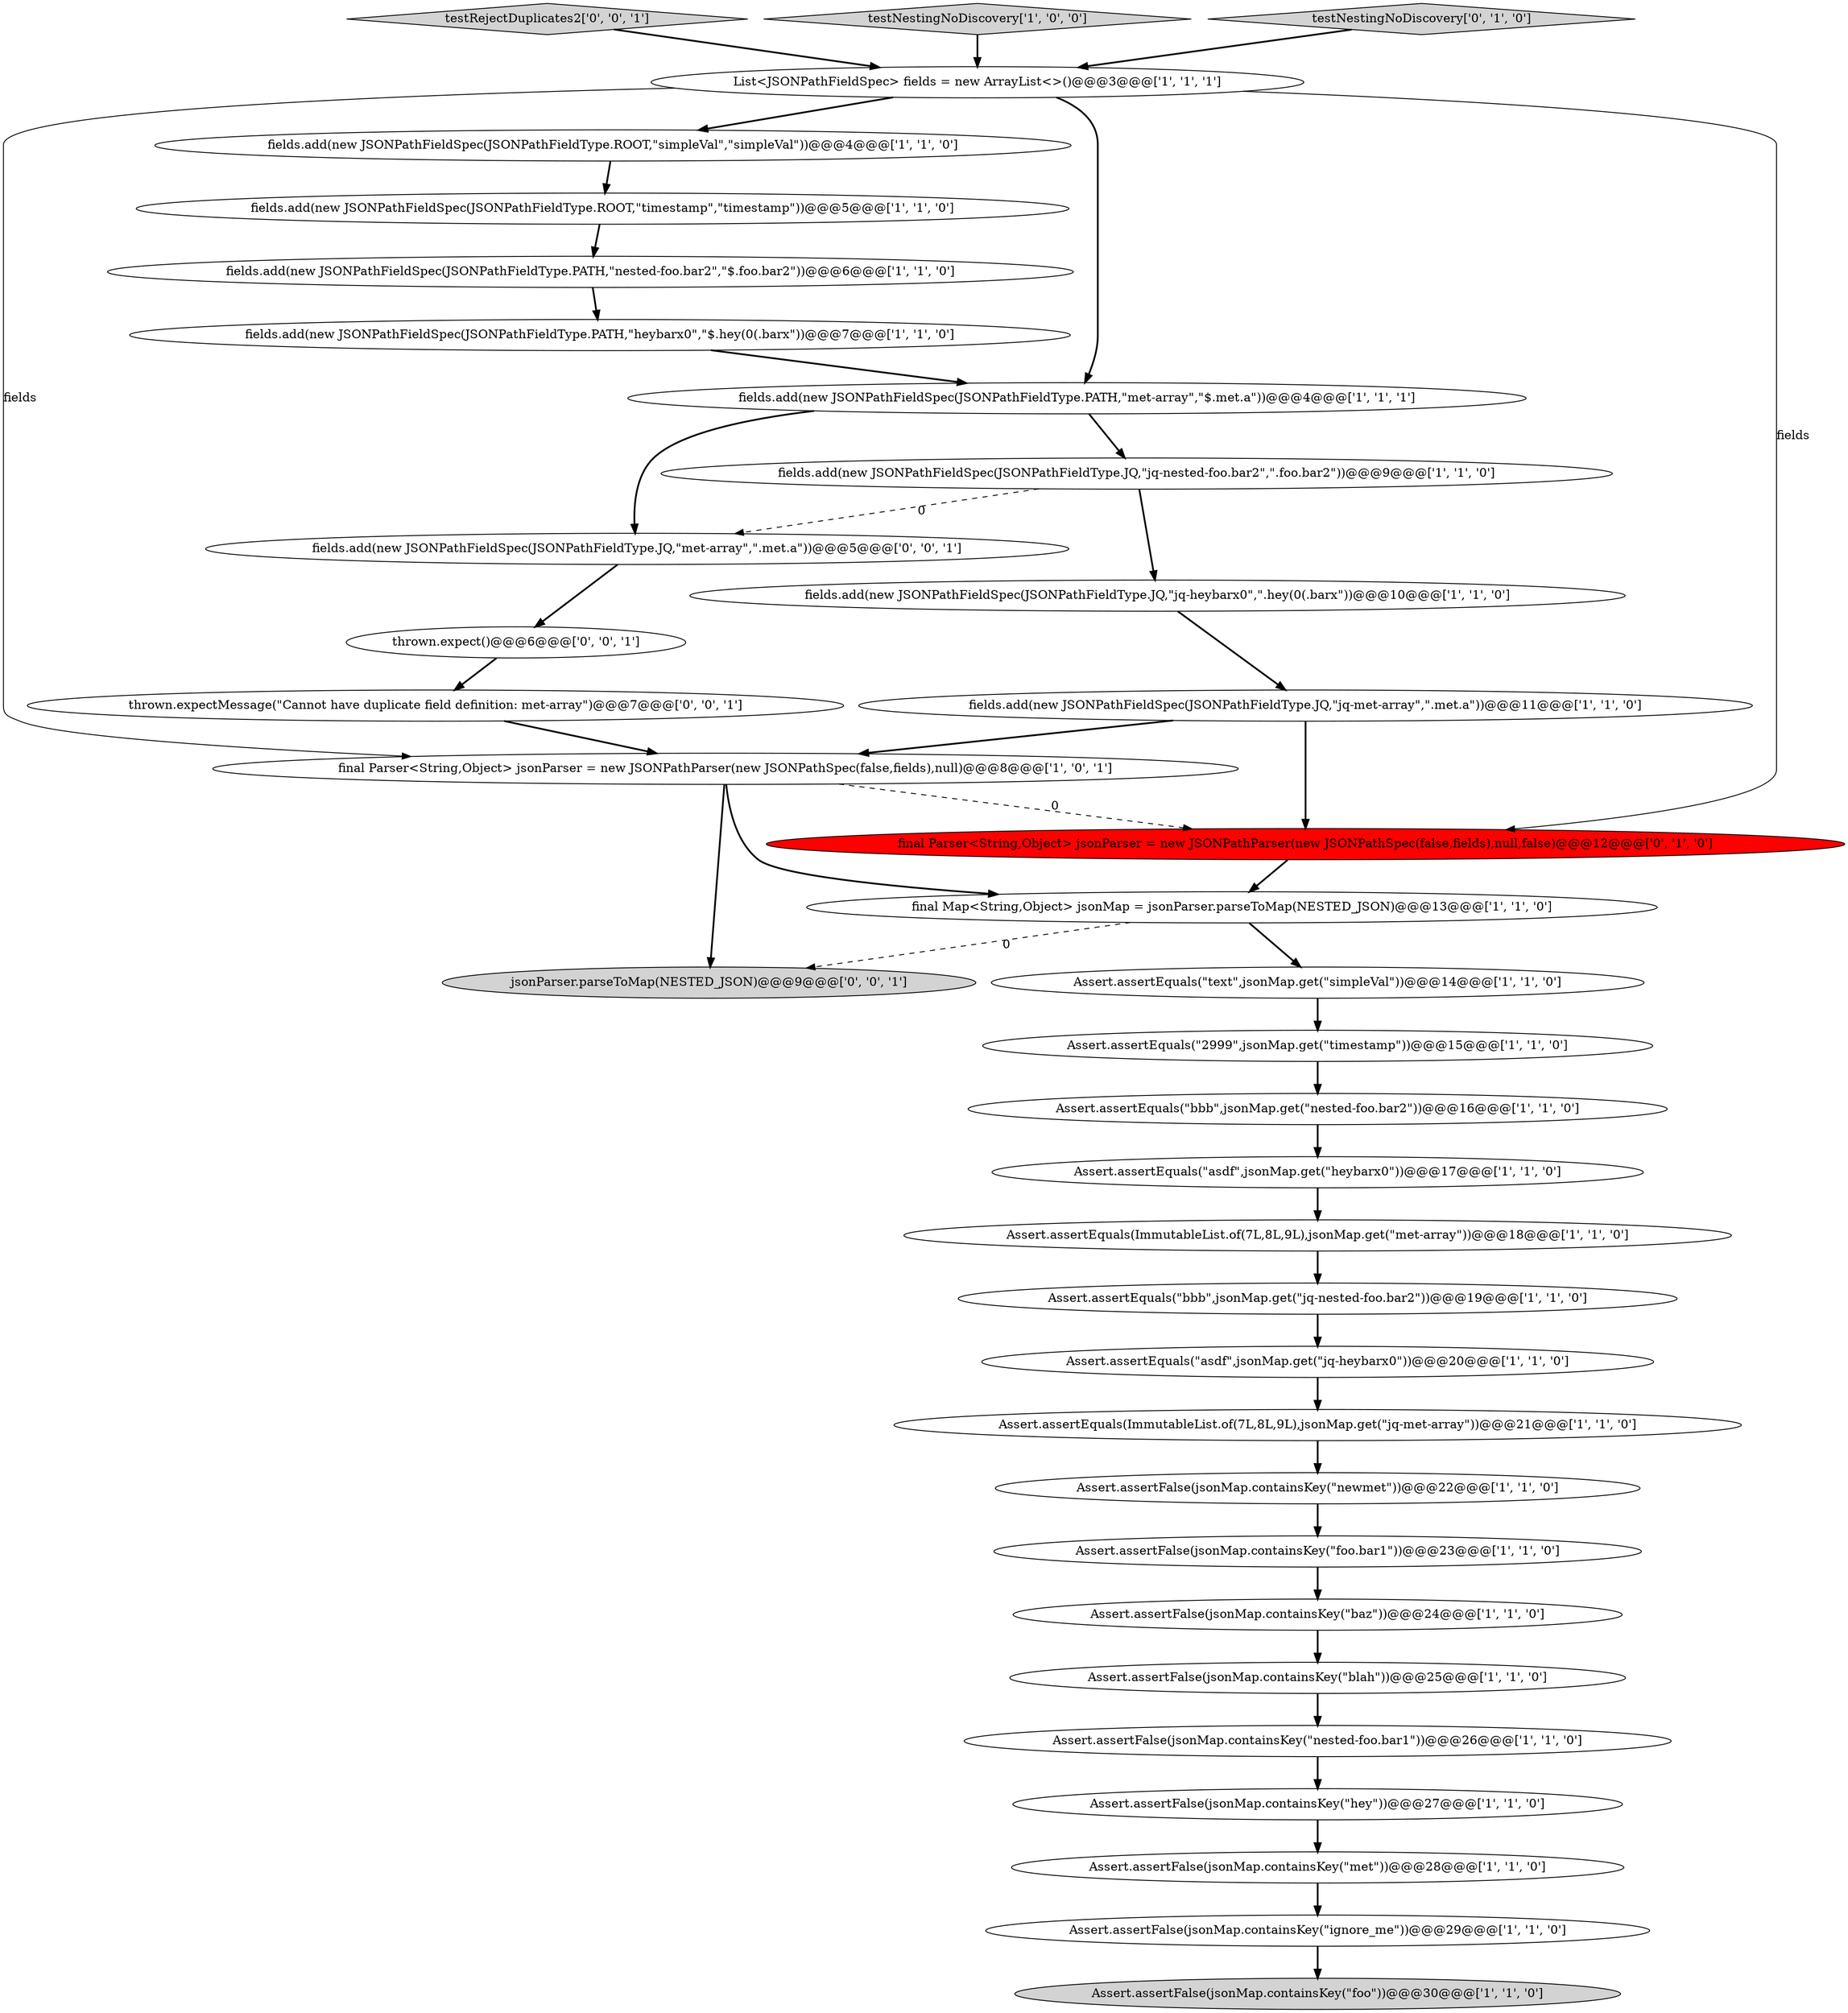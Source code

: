 digraph {
34 [style = filled, label = "testRejectDuplicates2['0', '0', '1']", fillcolor = lightgray, shape = diamond image = "AAA0AAABBB3BBB"];
3 [style = filled, label = "fields.add(new JSONPathFieldSpec(JSONPathFieldType.ROOT,\"timestamp\",\"timestamp\"))@@@5@@@['1', '1', '0']", fillcolor = white, shape = ellipse image = "AAA0AAABBB1BBB"];
9 [style = filled, label = "fields.add(new JSONPathFieldSpec(JSONPathFieldType.PATH,\"heybarx0\",\"$.hey(0(.barx\"))@@@7@@@['1', '1', '0']", fillcolor = white, shape = ellipse image = "AAA0AAABBB1BBB"];
21 [style = filled, label = "Assert.assertFalse(jsonMap.containsKey(\"foo.bar1\"))@@@23@@@['1', '1', '0']", fillcolor = white, shape = ellipse image = "AAA0AAABBB1BBB"];
12 [style = filled, label = "fields.add(new JSONPathFieldSpec(JSONPathFieldType.PATH,\"met-array\",\"$.met.a\"))@@@4@@@['1', '1', '1']", fillcolor = white, shape = ellipse image = "AAA0AAABBB1BBB"];
22 [style = filled, label = "final Parser<String,Object> jsonParser = new JSONPathParser(new JSONPathSpec(false,fields),null)@@@8@@@['1', '0', '1']", fillcolor = white, shape = ellipse image = "AAA0AAABBB1BBB"];
7 [style = filled, label = "Assert.assertEquals(\"bbb\",jsonMap.get(\"nested-foo.bar2\"))@@@16@@@['1', '1', '0']", fillcolor = white, shape = ellipse image = "AAA0AAABBB1BBB"];
32 [style = filled, label = "thrown.expect()@@@6@@@['0', '0', '1']", fillcolor = white, shape = ellipse image = "AAA0AAABBB3BBB"];
19 [style = filled, label = "Assert.assertFalse(jsonMap.containsKey(\"met\"))@@@28@@@['1', '1', '0']", fillcolor = white, shape = ellipse image = "AAA0AAABBB1BBB"];
2 [style = filled, label = "Assert.assertEquals(\"2999\",jsonMap.get(\"timestamp\"))@@@15@@@['1', '1', '0']", fillcolor = white, shape = ellipse image = "AAA0AAABBB1BBB"];
10 [style = filled, label = "fields.add(new JSONPathFieldSpec(JSONPathFieldType.JQ,\"jq-met-array\",\".met.a\"))@@@11@@@['1', '1', '0']", fillcolor = white, shape = ellipse image = "AAA0AAABBB1BBB"];
27 [style = filled, label = "fields.add(new JSONPathFieldSpec(JSONPathFieldType.PATH,\"nested-foo.bar2\",\"$.foo.bar2\"))@@@6@@@['1', '1', '0']", fillcolor = white, shape = ellipse image = "AAA0AAABBB1BBB"];
29 [style = filled, label = "final Parser<String,Object> jsonParser = new JSONPathParser(new JSONPathSpec(false,fields),null,false)@@@12@@@['0', '1', '0']", fillcolor = red, shape = ellipse image = "AAA1AAABBB2BBB"];
33 [style = filled, label = "jsonParser.parseToMap(NESTED_JSON)@@@9@@@['0', '0', '1']", fillcolor = lightgray, shape = ellipse image = "AAA0AAABBB3BBB"];
6 [style = filled, label = "Assert.assertEquals(\"text\",jsonMap.get(\"simpleVal\"))@@@14@@@['1', '1', '0']", fillcolor = white, shape = ellipse image = "AAA0AAABBB1BBB"];
15 [style = filled, label = "Assert.assertFalse(jsonMap.containsKey(\"baz\"))@@@24@@@['1', '1', '0']", fillcolor = white, shape = ellipse image = "AAA0AAABBB1BBB"];
26 [style = filled, label = "Assert.assertFalse(jsonMap.containsKey(\"nested-foo.bar1\"))@@@26@@@['1', '1', '0']", fillcolor = white, shape = ellipse image = "AAA0AAABBB1BBB"];
28 [style = filled, label = "Assert.assertFalse(jsonMap.containsKey(\"blah\"))@@@25@@@['1', '1', '0']", fillcolor = white, shape = ellipse image = "AAA0AAABBB1BBB"];
16 [style = filled, label = "Assert.assertFalse(jsonMap.containsKey(\"hey\"))@@@27@@@['1', '1', '0']", fillcolor = white, shape = ellipse image = "AAA0AAABBB1BBB"];
8 [style = filled, label = "Assert.assertEquals(\"asdf\",jsonMap.get(\"jq-heybarx0\"))@@@20@@@['1', '1', '0']", fillcolor = white, shape = ellipse image = "AAA0AAABBB1BBB"];
13 [style = filled, label = "fields.add(new JSONPathFieldSpec(JSONPathFieldType.JQ,\"jq-nested-foo.bar2\",\".foo.bar2\"))@@@9@@@['1', '1', '0']", fillcolor = white, shape = ellipse image = "AAA0AAABBB1BBB"];
0 [style = filled, label = "fields.add(new JSONPathFieldSpec(JSONPathFieldType.ROOT,\"simpleVal\",\"simpleVal\"))@@@4@@@['1', '1', '0']", fillcolor = white, shape = ellipse image = "AAA0AAABBB1BBB"];
11 [style = filled, label = "final Map<String,Object> jsonMap = jsonParser.parseToMap(NESTED_JSON)@@@13@@@['1', '1', '0']", fillcolor = white, shape = ellipse image = "AAA0AAABBB1BBB"];
25 [style = filled, label = "Assert.assertEquals(\"asdf\",jsonMap.get(\"heybarx0\"))@@@17@@@['1', '1', '0']", fillcolor = white, shape = ellipse image = "AAA0AAABBB1BBB"];
24 [style = filled, label = "Assert.assertEquals(ImmutableList.of(7L,8L,9L),jsonMap.get(\"jq-met-array\"))@@@21@@@['1', '1', '0']", fillcolor = white, shape = ellipse image = "AAA0AAABBB1BBB"];
35 [style = filled, label = "fields.add(new JSONPathFieldSpec(JSONPathFieldType.JQ,\"met-array\",\".met.a\"))@@@5@@@['0', '0', '1']", fillcolor = white, shape = ellipse image = "AAA0AAABBB3BBB"];
18 [style = filled, label = "Assert.assertFalse(jsonMap.containsKey(\"foo\"))@@@30@@@['1', '1', '0']", fillcolor = lightgray, shape = ellipse image = "AAA0AAABBB1BBB"];
31 [style = filled, label = "thrown.expectMessage(\"Cannot have duplicate field definition: met-array\")@@@7@@@['0', '0', '1']", fillcolor = white, shape = ellipse image = "AAA0AAABBB3BBB"];
1 [style = filled, label = "fields.add(new JSONPathFieldSpec(JSONPathFieldType.JQ,\"jq-heybarx0\",\".hey(0(.barx\"))@@@10@@@['1', '1', '0']", fillcolor = white, shape = ellipse image = "AAA0AAABBB1BBB"];
5 [style = filled, label = "List<JSONPathFieldSpec> fields = new ArrayList<>()@@@3@@@['1', '1', '1']", fillcolor = white, shape = ellipse image = "AAA0AAABBB1BBB"];
14 [style = filled, label = "testNestingNoDiscovery['1', '0', '0']", fillcolor = lightgray, shape = diamond image = "AAA0AAABBB1BBB"];
20 [style = filled, label = "Assert.assertEquals(ImmutableList.of(7L,8L,9L),jsonMap.get(\"met-array\"))@@@18@@@['1', '1', '0']", fillcolor = white, shape = ellipse image = "AAA0AAABBB1BBB"];
23 [style = filled, label = "Assert.assertEquals(\"bbb\",jsonMap.get(\"jq-nested-foo.bar2\"))@@@19@@@['1', '1', '0']", fillcolor = white, shape = ellipse image = "AAA0AAABBB1BBB"];
17 [style = filled, label = "Assert.assertFalse(jsonMap.containsKey(\"ignore_me\"))@@@29@@@['1', '1', '0']", fillcolor = white, shape = ellipse image = "AAA0AAABBB1BBB"];
4 [style = filled, label = "Assert.assertFalse(jsonMap.containsKey(\"newmet\"))@@@22@@@['1', '1', '0']", fillcolor = white, shape = ellipse image = "AAA0AAABBB1BBB"];
30 [style = filled, label = "testNestingNoDiscovery['0', '1', '0']", fillcolor = lightgray, shape = diamond image = "AAA0AAABBB2BBB"];
0->3 [style = bold, label=""];
10->22 [style = bold, label=""];
22->33 [style = bold, label=""];
31->22 [style = bold, label=""];
13->35 [style = dashed, label="0"];
5->22 [style = solid, label="fields"];
34->5 [style = bold, label=""];
11->33 [style = dashed, label="0"];
21->15 [style = bold, label=""];
11->6 [style = bold, label=""];
27->9 [style = bold, label=""];
22->29 [style = dashed, label="0"];
4->21 [style = bold, label=""];
35->32 [style = bold, label=""];
5->29 [style = solid, label="fields"];
28->26 [style = bold, label=""];
19->17 [style = bold, label=""];
12->35 [style = bold, label=""];
23->8 [style = bold, label=""];
16->19 [style = bold, label=""];
13->1 [style = bold, label=""];
3->27 [style = bold, label=""];
6->2 [style = bold, label=""];
12->13 [style = bold, label=""];
26->16 [style = bold, label=""];
25->20 [style = bold, label=""];
24->4 [style = bold, label=""];
20->23 [style = bold, label=""];
5->0 [style = bold, label=""];
15->28 [style = bold, label=""];
10->29 [style = bold, label=""];
30->5 [style = bold, label=""];
5->12 [style = bold, label=""];
7->25 [style = bold, label=""];
9->12 [style = bold, label=""];
2->7 [style = bold, label=""];
1->10 [style = bold, label=""];
22->11 [style = bold, label=""];
29->11 [style = bold, label=""];
17->18 [style = bold, label=""];
32->31 [style = bold, label=""];
14->5 [style = bold, label=""];
8->24 [style = bold, label=""];
}
